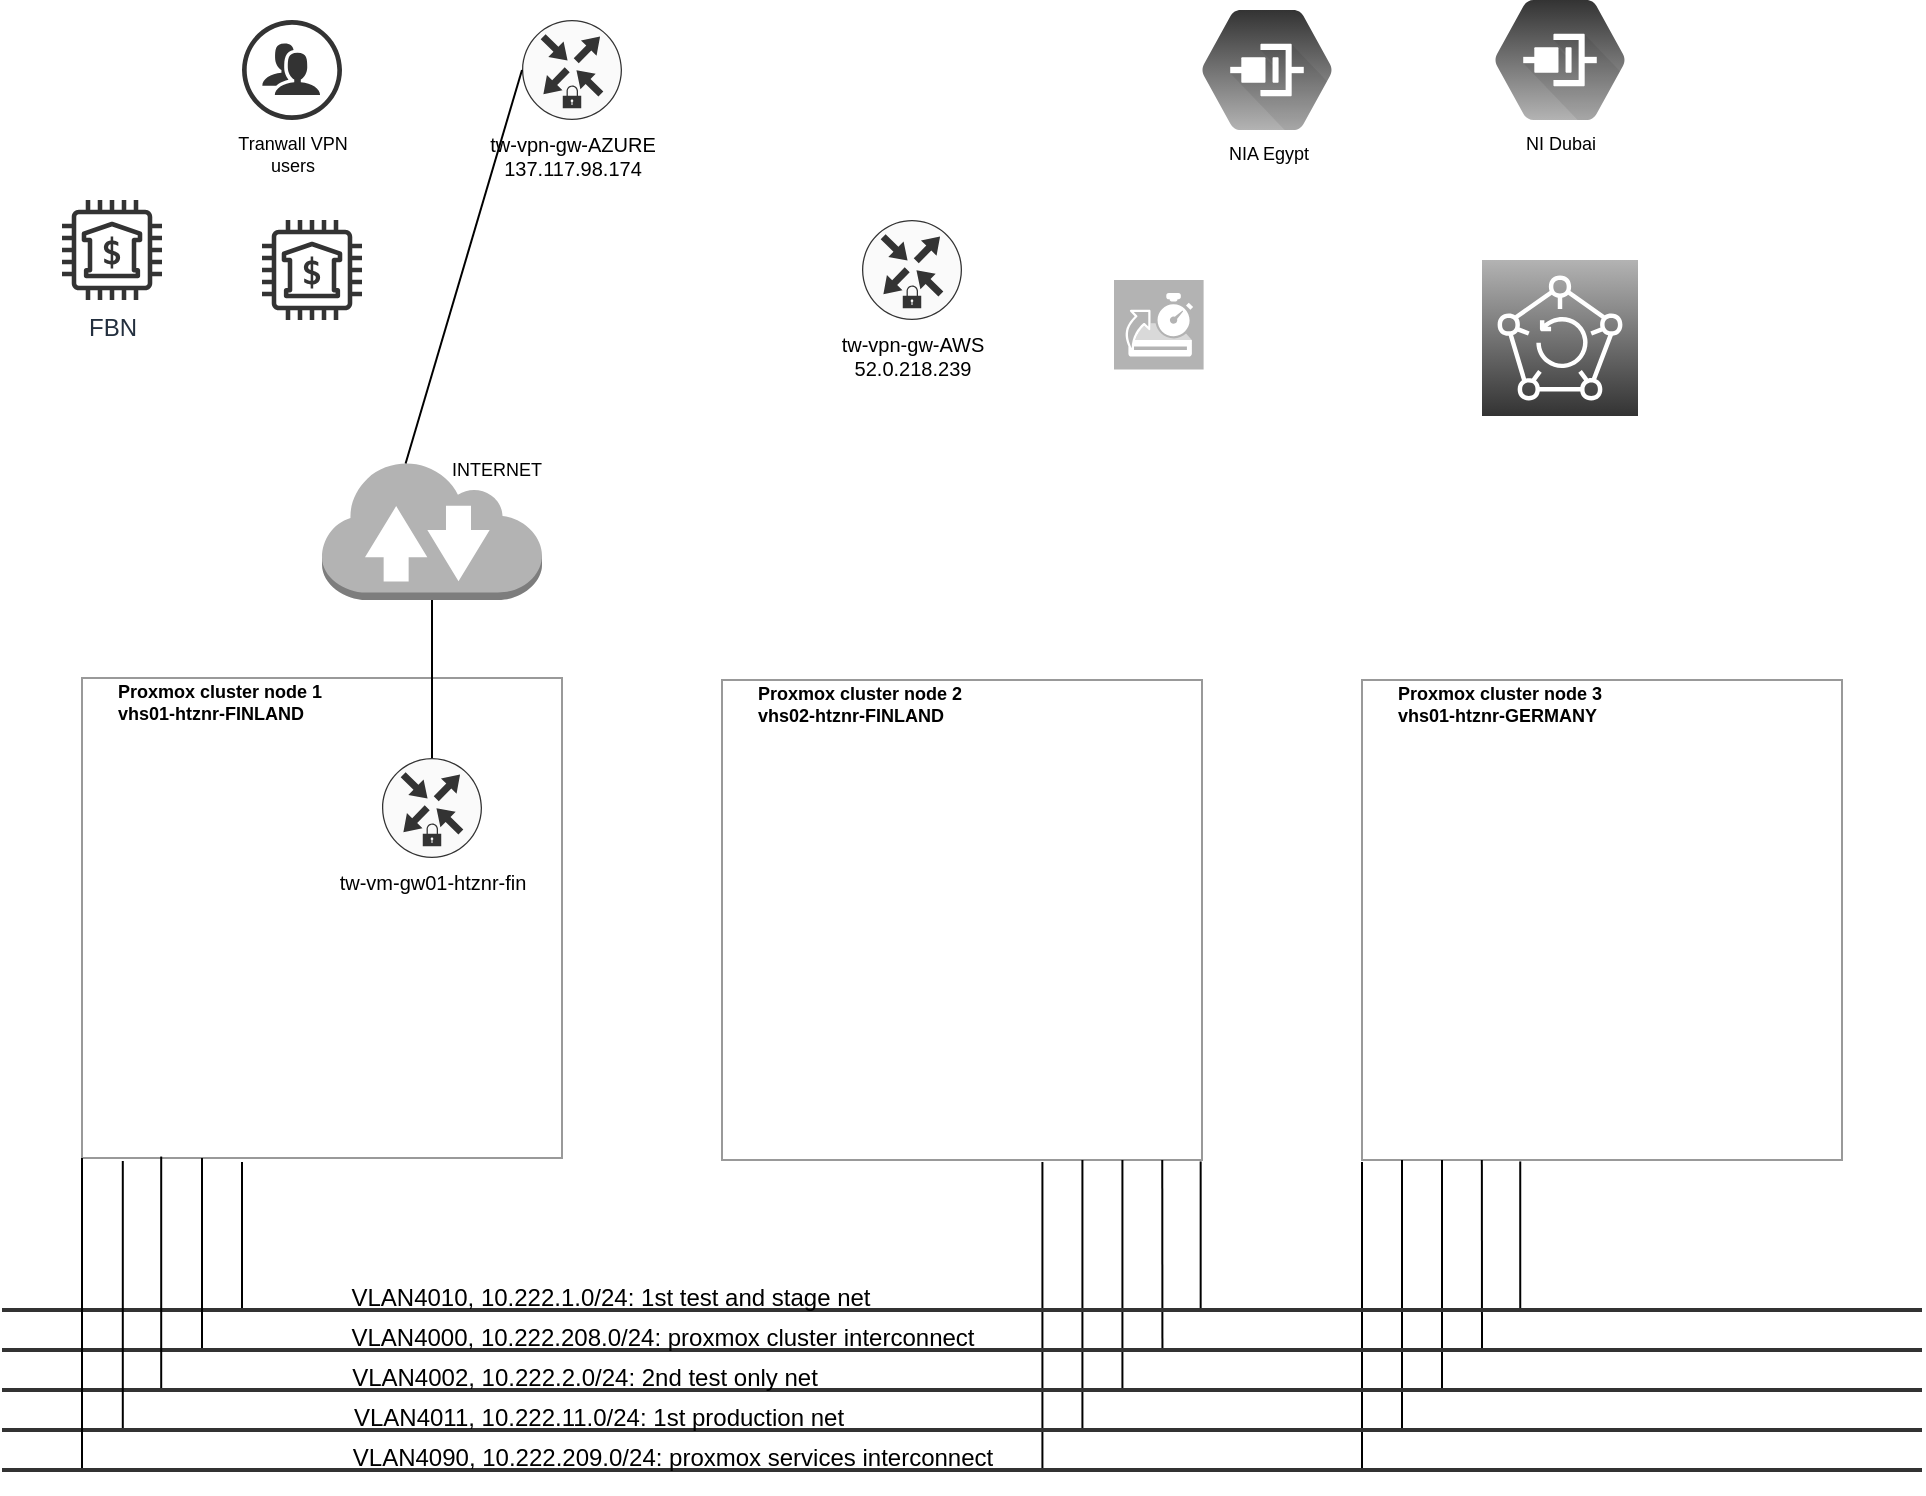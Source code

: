 <mxfile version="12.9.14" type="github">
  <diagram id="0o_vhkstpCKI-f3dBshT" name="Page-1">
    <mxGraphModel dx="1141" dy="953" grid="1" gridSize="10" guides="1" tooltips="1" connect="1" arrows="1" fold="1" page="1" pageScale="1" pageWidth="1169" pageHeight="827" math="0" shadow="0">
      <root>
        <mxCell id="0" />
        <mxCell id="1" parent="0" />
        <mxCell id="f9LvFph6c_8vfK9_kLuQ-5" value="" style="group" vertex="1" connectable="0" parent="1">
          <mxGeometry x="120" y="399" width="240" height="270" as="geometry" />
        </mxCell>
        <mxCell id="f9LvFph6c_8vfK9_kLuQ-4" value="" style="whiteSpace=wrap;html=1;aspect=fixed;fillColor=none;strokeColor=#999999;" vertex="1" parent="f9LvFph6c_8vfK9_kLuQ-5">
          <mxGeometry width="240" height="240" as="geometry" />
        </mxCell>
        <mxCell id="f9LvFph6c_8vfK9_kLuQ-1" value="Proxmox cluster node 1&lt;br&gt;vhs01-htznr-FINLAND" style="shape=image;html=1;verticalAlign=middle;verticalLabelPosition=middle;labelBackgroundColor=#ffffff;imageAspect=0;aspect=fixed;image=https://cdn4.iconfinder.com/data/icons/logos-brands-5/24/proxmox-128.png;labelPosition=right;align=left;fontSize=9;fontStyle=1;spacing=2;spacingBottom=-8;" vertex="1" parent="f9LvFph6c_8vfK9_kLuQ-5">
          <mxGeometry width="16.216" height="16.216" as="geometry" />
        </mxCell>
        <mxCell id="f9LvFph6c_8vfK9_kLuQ-47" value="tw-vm-gw01-htznr-fin" style="points=[[0.5,0,0],[1,0.5,0],[0.5,1,0],[0,0.5,0],[0.145,0.145,0],[0.856,0.145,0],[0.855,0.856,0],[0.145,0.855,0]];verticalLabelPosition=bottom;html=1;verticalAlign=top;aspect=fixed;align=center;pointerEvents=1;shape=mxgraph.cisco19.rect;prIcon=secure_router;fillColor=#FAFAFA;strokeColor=#333333;fontSize=10;" vertex="1" parent="f9LvFph6c_8vfK9_kLuQ-5">
          <mxGeometry x="150" y="40" width="50" height="50" as="geometry" />
        </mxCell>
        <mxCell id="f9LvFph6c_8vfK9_kLuQ-6" value="" style="group;fontStyle=1" vertex="1" connectable="0" parent="1">
          <mxGeometry x="440" y="400" width="240" height="270" as="geometry" />
        </mxCell>
        <mxCell id="f9LvFph6c_8vfK9_kLuQ-7" value="" style="whiteSpace=wrap;html=1;aspect=fixed;fillColor=none;strokeColor=#999999;" vertex="1" parent="f9LvFph6c_8vfK9_kLuQ-6">
          <mxGeometry width="240" height="240" as="geometry" />
        </mxCell>
        <mxCell id="f9LvFph6c_8vfK9_kLuQ-8" value="Proxmox cluster node 2&lt;br&gt;vhs02-htznr-FINLAND" style="shape=image;html=1;verticalAlign=middle;verticalLabelPosition=middle;labelBackgroundColor=#ffffff;imageAspect=0;aspect=fixed;image=https://cdn4.iconfinder.com/data/icons/logos-brands-5/24/proxmox-128.png;labelPosition=right;align=left;fontSize=9;fontStyle=1;spacing=2;spacingBottom=-8;" vertex="1" parent="f9LvFph6c_8vfK9_kLuQ-6">
          <mxGeometry width="16.216" height="16.216" as="geometry" />
        </mxCell>
        <mxCell id="f9LvFph6c_8vfK9_kLuQ-28" value="" style="orthogonalLoop=1;jettySize=auto;html=1;endArrow=none;strokeWidth=1;fontColor=#000000;fontSize=12;verticalAlign=top;strokeColor=#000000;fillColor=#ffffff;spacingTop=4;entryX=0.663;entryY=1.003;entryDx=0;entryDy=0;entryPerimeter=0;" edge="1" parent="f9LvFph6c_8vfK9_kLuQ-6">
          <mxGeometry relative="1" as="geometry">
            <mxPoint x="239.33" y="240.72" as="targetPoint" />
            <mxPoint x="239.33" y="314" as="sourcePoint" />
          </mxGeometry>
        </mxCell>
        <mxCell id="f9LvFph6c_8vfK9_kLuQ-29" value="" style="orthogonalLoop=1;jettySize=auto;html=1;endArrow=none;strokeWidth=1;fontColor=#000000;fontSize=12;verticalAlign=top;strokeColor=#000000;fillColor=#ffffff;spacingTop=4;entryX=0.583;entryY=1;entryDx=0;entryDy=0;entryPerimeter=0;" edge="1" parent="f9LvFph6c_8vfK9_kLuQ-6">
          <mxGeometry relative="1" as="geometry">
            <mxPoint x="220.13" y="240" as="targetPoint" />
            <mxPoint x="220.21" y="334" as="sourcePoint" />
          </mxGeometry>
        </mxCell>
        <mxCell id="f9LvFph6c_8vfK9_kLuQ-30" value="" style="orthogonalLoop=1;jettySize=auto;html=1;endArrow=none;strokeWidth=1;fontColor=#000000;fontSize=12;verticalAlign=top;strokeColor=#000000;fillColor=#ffffff;spacingTop=4;entryX=0.5;entryY=1;entryDx=0;entryDy=0;" edge="1" parent="f9LvFph6c_8vfK9_kLuQ-6">
          <mxGeometry relative="1" as="geometry">
            <mxPoint x="200.21" y="240" as="targetPoint" />
            <mxPoint x="200.21" y="354" as="sourcePoint" />
          </mxGeometry>
        </mxCell>
        <mxCell id="f9LvFph6c_8vfK9_kLuQ-31" value="" style="orthogonalLoop=1;jettySize=auto;html=1;endArrow=none;strokeWidth=1;fontColor=#000000;fontSize=12;verticalAlign=top;strokeColor=#000000;fillColor=#ffffff;spacingTop=4;" edge="1" parent="f9LvFph6c_8vfK9_kLuQ-6">
          <mxGeometry relative="1" as="geometry">
            <mxPoint x="180.21" y="240" as="targetPoint" />
            <mxPoint x="180.21" y="374" as="sourcePoint" />
          </mxGeometry>
        </mxCell>
        <mxCell id="f9LvFph6c_8vfK9_kLuQ-32" value="" style="orthogonalLoop=1;jettySize=auto;html=1;endArrow=none;strokeWidth=1;fontColor=#000000;fontSize=12;verticalAlign=top;strokeColor=#000000;fillColor=#ffffff;spacingTop=4;" edge="1" parent="f9LvFph6c_8vfK9_kLuQ-6">
          <mxGeometry relative="1" as="geometry">
            <mxPoint x="160.21" y="241" as="targetPoint" />
            <mxPoint x="160.21" y="394" as="sourcePoint" />
          </mxGeometry>
        </mxCell>
        <mxCell id="f9LvFph6c_8vfK9_kLuQ-9" value="" style="group" vertex="1" connectable="0" parent="1">
          <mxGeometry x="760" y="400" width="240" height="270" as="geometry" />
        </mxCell>
        <mxCell id="f9LvFph6c_8vfK9_kLuQ-10" value="" style="whiteSpace=wrap;html=1;aspect=fixed;fillColor=none;strokeColor=#999999;" vertex="1" parent="f9LvFph6c_8vfK9_kLuQ-9">
          <mxGeometry width="240" height="240" as="geometry" />
        </mxCell>
        <mxCell id="f9LvFph6c_8vfK9_kLuQ-11" value="Proxmox cluster node 3&lt;br&gt;vhs01-htznr-GERMANY" style="shape=image;html=1;verticalAlign=middle;verticalLabelPosition=middle;labelBackgroundColor=#ffffff;imageAspect=0;aspect=fixed;image=https://cdn4.iconfinder.com/data/icons/logos-brands-5/24/proxmox-128.png;labelPosition=right;align=left;fontSize=9;fontStyle=1;spacing=2;spacingBottom=-8;" vertex="1" parent="f9LvFph6c_8vfK9_kLuQ-9">
          <mxGeometry width="16.216" height="16.216" as="geometry" />
        </mxCell>
        <mxCell id="f9LvFph6c_8vfK9_kLuQ-42" value="" style="orthogonalLoop=1;jettySize=auto;html=1;endArrow=none;strokeWidth=1;fontColor=#000000;fontSize=12;verticalAlign=top;strokeColor=#000000;fillColor=#ffffff;spacingTop=4;entryX=0.663;entryY=1.003;entryDx=0;entryDy=0;entryPerimeter=0;" edge="1" parent="f9LvFph6c_8vfK9_kLuQ-9">
          <mxGeometry relative="1" as="geometry">
            <mxPoint x="79.12" y="240.72" as="targetPoint" />
            <mxPoint x="79.12" y="314" as="sourcePoint" />
          </mxGeometry>
        </mxCell>
        <mxCell id="f9LvFph6c_8vfK9_kLuQ-43" value="" style="orthogonalLoop=1;jettySize=auto;html=1;endArrow=none;strokeWidth=1;fontColor=#000000;fontSize=12;verticalAlign=top;strokeColor=#000000;fillColor=#ffffff;spacingTop=4;entryX=0.583;entryY=1;entryDx=0;entryDy=0;entryPerimeter=0;" edge="1" parent="f9LvFph6c_8vfK9_kLuQ-9">
          <mxGeometry relative="1" as="geometry">
            <mxPoint x="59.92" y="240" as="targetPoint" />
            <mxPoint x="60.0" y="334" as="sourcePoint" />
          </mxGeometry>
        </mxCell>
        <mxCell id="f9LvFph6c_8vfK9_kLuQ-44" value="" style="orthogonalLoop=1;jettySize=auto;html=1;endArrow=none;strokeWidth=1;fontColor=#000000;fontSize=12;verticalAlign=top;strokeColor=#000000;fillColor=#ffffff;spacingTop=4;entryX=0.5;entryY=1;entryDx=0;entryDy=0;" edge="1" parent="f9LvFph6c_8vfK9_kLuQ-9">
          <mxGeometry relative="1" as="geometry">
            <mxPoint x="40.0" y="240" as="targetPoint" />
            <mxPoint x="40.0" y="354.0" as="sourcePoint" />
          </mxGeometry>
        </mxCell>
        <mxCell id="f9LvFph6c_8vfK9_kLuQ-45" value="" style="orthogonalLoop=1;jettySize=auto;html=1;endArrow=none;strokeWidth=1;fontColor=#000000;fontSize=12;verticalAlign=top;strokeColor=#000000;fillColor=#ffffff;spacingTop=4;" edge="1" parent="f9LvFph6c_8vfK9_kLuQ-9">
          <mxGeometry relative="1" as="geometry">
            <mxPoint x="20.0" y="240" as="targetPoint" />
            <mxPoint x="20.0" y="374.0" as="sourcePoint" />
          </mxGeometry>
        </mxCell>
        <mxCell id="f9LvFph6c_8vfK9_kLuQ-46" value="" style="orthogonalLoop=1;jettySize=auto;html=1;endArrow=none;strokeWidth=1;fontColor=#000000;fontSize=12;verticalAlign=top;strokeColor=#000000;fillColor=#ffffff;spacingTop=4;" edge="1" parent="f9LvFph6c_8vfK9_kLuQ-9">
          <mxGeometry relative="1" as="geometry">
            <mxPoint x="-2.274e-13" y="241" as="targetPoint" />
            <mxPoint x="-2.274e-13" y="394.0" as="sourcePoint" />
          </mxGeometry>
        </mxCell>
        <mxCell id="f9LvFph6c_8vfK9_kLuQ-13" value="&lt;p style=&quot;line-height: 190%&quot;&gt;&lt;/p&gt;&lt;div&gt;&lt;/div&gt;VLAN4090, 10.222.209.0/24: proxmox services interconnect&lt;br&gt;&lt;p&gt;&lt;/p&gt;" style="line;strokeWidth=2;html=1;perimeter=backbonePerimeter;points=[];outlineConnect=0;strokeColor=#333333;spacingTop=0;verticalAlign=bottom;spacing=0;labelBackgroundColor=none;align=center;labelPosition=center;verticalLabelPosition=top;spacingBottom=-18;spacingRight=290;" vertex="1" parent="1">
          <mxGeometry x="80" y="790" width="960" height="10" as="geometry" />
        </mxCell>
        <mxCell id="f9LvFph6c_8vfK9_kLuQ-14" value="&lt;p style=&quot;line-height: 190%&quot;&gt;&lt;/p&gt;&lt;div&gt;&lt;/div&gt;VLAN4011, 10.222.11.0/24: 1st production net&lt;br&gt;&lt;p&gt;&lt;/p&gt;" style="line;strokeWidth=2;html=1;perimeter=backbonePerimeter;points=[];outlineConnect=0;strokeColor=#333333;spacingTop=0;verticalAlign=bottom;spacing=0;labelBackgroundColor=none;align=center;labelPosition=center;verticalLabelPosition=top;spacingBottom=-18;spacingRight=365;" vertex="1" parent="1">
          <mxGeometry x="80" y="770" width="960" height="10" as="geometry" />
        </mxCell>
        <mxCell id="f9LvFph6c_8vfK9_kLuQ-15" value="&lt;p style=&quot;line-height: 190%&quot;&gt;&lt;/p&gt;&lt;div&gt;&lt;/div&gt;VLAN4002, 10.222.2.0/24: 2nd test only net&lt;br&gt;&lt;p&gt;&lt;/p&gt;" style="line;strokeWidth=2;html=1;perimeter=backbonePerimeter;points=[];outlineConnect=0;strokeColor=#333333;spacingTop=0;verticalAlign=bottom;spacing=0;labelBackgroundColor=none;align=center;labelPosition=center;verticalLabelPosition=top;spacingBottom=-18;spacingRight=378;" vertex="1" parent="1">
          <mxGeometry x="80" y="750" width="960" height="10" as="geometry" />
        </mxCell>
        <mxCell id="f9LvFph6c_8vfK9_kLuQ-16" value="&lt;p style=&quot;line-height: 190%&quot;&gt;&lt;/p&gt;&lt;div&gt;&lt;/div&gt;VLAN4000, 10.222.208.0/24: proxmox cluster interconnect&lt;br&gt;&lt;p&gt;&lt;/p&gt;" style="line;strokeWidth=2;html=1;perimeter=backbonePerimeter;points=[];outlineConnect=0;strokeColor=#333333;spacingTop=0;verticalAlign=bottom;spacing=0;labelBackgroundColor=none;align=center;labelPosition=center;verticalLabelPosition=top;spacingBottom=-18;spacingRight=300;" vertex="1" parent="1">
          <mxGeometry x="80" y="730" width="960" height="10" as="geometry" />
        </mxCell>
        <mxCell id="f9LvFph6c_8vfK9_kLuQ-17" value="&lt;p style=&quot;line-height: 190%&quot;&gt;&lt;/p&gt;&lt;div&gt;&lt;/div&gt;VLAN4010, 10.222.1.0/24: 1st test and stage net&lt;br&gt;&lt;p&gt;&lt;/p&gt;" style="line;strokeWidth=2;html=1;perimeter=backbonePerimeter;points=[];outlineConnect=0;strokeColor=#333333;spacingTop=0;verticalAlign=bottom;spacing=0;labelBackgroundColor=none;align=center;labelPosition=center;verticalLabelPosition=top;spacingBottom=-18;spacingRight=352;" vertex="1" parent="1">
          <mxGeometry x="80" y="710" width="960" height="10" as="geometry" />
        </mxCell>
        <mxCell id="f9LvFph6c_8vfK9_kLuQ-18" value="" style="orthogonalLoop=1;jettySize=auto;html=1;endArrow=none;strokeWidth=1;fontColor=#000000;fontSize=12;verticalAlign=top;strokeColor=#000000;fillColor=#ffffff;spacingTop=4;" edge="1" parent="1" source="f9LvFph6c_8vfK9_kLuQ-17">
          <mxGeometry relative="1" as="geometry">
            <mxPoint x="200" y="641" as="targetPoint" />
            <mxPoint x="210" y="804" as="sourcePoint" />
          </mxGeometry>
        </mxCell>
        <mxCell id="f9LvFph6c_8vfK9_kLuQ-19" value="" style="orthogonalLoop=1;jettySize=auto;html=1;endArrow=none;strokeWidth=1;fontColor=#000000;fontSize=12;verticalAlign=top;strokeColor=#000000;fillColor=#ffffff;spacingTop=4;entryX=0.25;entryY=1;entryDx=0;entryDy=0;" edge="1" parent="1" source="f9LvFph6c_8vfK9_kLuQ-16" target="f9LvFph6c_8vfK9_kLuQ-4">
          <mxGeometry relative="1" as="geometry">
            <mxPoint x="260" y="650" as="targetPoint" />
            <mxPoint x="260" y="734" as="sourcePoint" />
          </mxGeometry>
        </mxCell>
        <mxCell id="f9LvFph6c_8vfK9_kLuQ-20" value="" style="orthogonalLoop=1;jettySize=auto;html=1;endArrow=none;strokeWidth=1;fontColor=#000000;fontSize=12;verticalAlign=top;strokeColor=#000000;fillColor=#ffffff;spacingTop=4;entryX=0.165;entryY=0.997;entryDx=0;entryDy=0;entryPerimeter=0;" edge="1" parent="1" source="f9LvFph6c_8vfK9_kLuQ-15" target="f9LvFph6c_8vfK9_kLuQ-4">
          <mxGeometry relative="1" as="geometry">
            <mxPoint x="255" y="640" as="targetPoint" />
            <mxPoint x="278" y="724" as="sourcePoint" />
          </mxGeometry>
        </mxCell>
        <mxCell id="f9LvFph6c_8vfK9_kLuQ-21" value="" style="orthogonalLoop=1;jettySize=auto;html=1;endArrow=none;strokeWidth=1;fontColor=#000000;fontSize=12;verticalAlign=top;strokeColor=#000000;fillColor=#ffffff;spacingTop=4;entryX=0.085;entryY=1.006;entryDx=0;entryDy=0;entryPerimeter=0;" edge="1" parent="1" source="f9LvFph6c_8vfK9_kLuQ-14" target="f9LvFph6c_8vfK9_kLuQ-4">
          <mxGeometry relative="1" as="geometry">
            <mxPoint x="160" y="650" as="targetPoint" />
            <mxPoint x="265" y="764" as="sourcePoint" />
          </mxGeometry>
        </mxCell>
        <mxCell id="f9LvFph6c_8vfK9_kLuQ-22" value="" style="orthogonalLoop=1;jettySize=auto;html=1;endArrow=none;strokeWidth=1;fontColor=#000000;fontSize=12;verticalAlign=top;strokeColor=#000000;fillColor=#ffffff;spacingTop=4;entryX=0;entryY=1;entryDx=0;entryDy=0;" edge="1" parent="1" source="f9LvFph6c_8vfK9_kLuQ-13" target="f9LvFph6c_8vfK9_kLuQ-4">
          <mxGeometry relative="1" as="geometry">
            <mxPoint x="200" y="641" as="targetPoint" />
            <mxPoint x="250" y="784" as="sourcePoint" />
          </mxGeometry>
        </mxCell>
        <mxCell id="f9LvFph6c_8vfK9_kLuQ-52" value="tw-vpn-gw-AZURE&lt;br&gt;137.117.98.174" style="points=[[0.5,0,0],[1,0.5,0],[0.5,1,0],[0,0.5,0],[0.145,0.145,0],[0.856,0.145,0],[0.855,0.856,0],[0.145,0.855,0]];verticalLabelPosition=bottom;html=1;verticalAlign=top;aspect=fixed;align=center;pointerEvents=1;shape=mxgraph.cisco19.rect;prIcon=secure_router;fillColor=#FAFAFA;strokeColor=#333333;fontSize=10;" vertex="1" parent="1">
          <mxGeometry x="340" y="70" width="50" height="50" as="geometry" />
        </mxCell>
        <mxCell id="f9LvFph6c_8vfK9_kLuQ-53" value="tw-vpn-gw-AWS&lt;br&gt;52.0.218.239" style="points=[[0.5,0,0],[1,0.5,0],[0.5,1,0],[0,0.5,0],[0.145,0.145,0],[0.856,0.145,0],[0.855,0.856,0],[0.145,0.855,0]];verticalLabelPosition=bottom;html=1;verticalAlign=top;aspect=fixed;align=center;pointerEvents=1;shape=mxgraph.cisco19.rect;prIcon=secure_router;fillColor=#FAFAFA;strokeColor=#333333;fontSize=10;" vertex="1" parent="1">
          <mxGeometry x="510" y="170" width="50" height="50" as="geometry" />
        </mxCell>
        <mxCell id="f9LvFph6c_8vfK9_kLuQ-57" value="Tranwall VPN&lt;br&gt;users" style="verticalLabelPosition=bottom;html=1;fillColor=#333333;verticalAlign=top;pointerEvents=1;align=center;points=[[0.25,0,0],[0.5,0,0],[0.75,0,0],[1,0.5,0],[0.75,1,0],[0.5,1,0],[0.25,1,0],[0,0.5,0],[0.125,0.25,0],[0.125,0.75,0],[0.875,0.25,0],[0.875,0.75,0]];shape=mxgraph.cisco_safe.design.users;strokeColor=#333333;strokeWidth=2;fontSize=9;" vertex="1" parent="1">
          <mxGeometry x="200" y="70" width="50" height="50" as="geometry" />
        </mxCell>
        <mxCell id="f9LvFph6c_8vfK9_kLuQ-61" value="INTERNET" style="outlineConnect=0;dashed=0;verticalLabelPosition=top;verticalAlign=bottom;align=left;html=1;shape=mxgraph.aws3.internet_2;fillColor=#B3B3B3;gradientColor=none;strokeColor=#333333;strokeWidth=2;fontSize=9;labelPosition=right;spacingBottom=-13;spacingLeft=-47;" vertex="1" parent="1">
          <mxGeometry x="240" y="290" width="110" height="70" as="geometry" />
        </mxCell>
        <mxCell id="f9LvFph6c_8vfK9_kLuQ-63" value="" style="edgeStyle=none;rounded=0;orthogonalLoop=1;jettySize=auto;html=1;strokeColor=#000000;strokeWidth=1;fontSize=9;align=right;endArrow=none;endFill=0;" edge="1" parent="1" source="f9LvFph6c_8vfK9_kLuQ-47" target="f9LvFph6c_8vfK9_kLuQ-61">
          <mxGeometry relative="1" as="geometry" />
        </mxCell>
        <mxCell id="f9LvFph6c_8vfK9_kLuQ-64" value="" style="edgeStyle=none;rounded=0;orthogonalLoop=1;jettySize=auto;html=1;strokeColor=#000000;strokeWidth=1;fontSize=9;align=right;endArrow=none;endFill=0;entryX=0;entryY=0.5;entryDx=0;entryDy=0;entryPerimeter=0;exitX=0.38;exitY=0.025;exitDx=0;exitDy=0;exitPerimeter=0;" edge="1" parent="1" source="f9LvFph6c_8vfK9_kLuQ-61" target="f9LvFph6c_8vfK9_kLuQ-52">
          <mxGeometry relative="1" as="geometry">
            <mxPoint x="305" y="449" as="sourcePoint" />
            <mxPoint x="305" y="370" as="targetPoint" />
          </mxGeometry>
        </mxCell>
        <mxCell id="f9LvFph6c_8vfK9_kLuQ-65" value="" style="outlineConnect=0;fontColor=#232F3E;gradientColor=#B3B3B3;gradientDirection=north;fillColor=#333333;strokeColor=#ffffff;dashed=0;verticalLabelPosition=bottom;verticalAlign=top;align=center;html=1;fontSize=12;fontStyle=0;aspect=fixed;shape=mxgraph.aws4.resourceIcon;resIcon=mxgraph.aws4.backup;" vertex="1" parent="1">
          <mxGeometry x="820" y="190" width="78" height="78" as="geometry" />
        </mxCell>
        <mxCell id="f9LvFph6c_8vfK9_kLuQ-66" value="" style="shadow=0;dashed=0;html=1;strokeColor=none;fillColor=#B3B3B3;labelPosition=center;verticalLabelPosition=bottom;verticalAlign=top;align=center;outlineConnect=0;shape=mxgraph.veeam.2d.backup_from_storage_snapshots;fontSize=9;" vertex="1" parent="1">
          <mxGeometry x="636" y="200" width="44.8" height="44.8" as="geometry" />
        </mxCell>
        <mxCell id="f9LvFph6c_8vfK9_kLuQ-72" value="FBN" style="outlineConnect=0;fontColor=#232F3E;gradientColor=none;fillColor=#333333;strokeColor=none;dashed=0;verticalLabelPosition=bottom;verticalAlign=top;align=center;html=1;fontSize=12;fontStyle=0;aspect=fixed;pointerEvents=1;shape=mxgraph.aws4.bank;" vertex="1" parent="1">
          <mxGeometry x="110" y="160" width="50" height="50" as="geometry" />
        </mxCell>
        <mxCell id="f9LvFph6c_8vfK9_kLuQ-73" value="" style="outlineConnect=0;fontColor=#232F3E;gradientColor=none;fillColor=#333333;strokeColor=none;dashed=0;verticalLabelPosition=bottom;verticalAlign=top;align=center;html=1;fontSize=12;fontStyle=0;aspect=fixed;pointerEvents=1;shape=mxgraph.aws4.bank;" vertex="1" parent="1">
          <mxGeometry x="210" y="170" width="50" height="50" as="geometry" />
        </mxCell>
        <mxCell id="f9LvFph6c_8vfK9_kLuQ-76" value="NIA Egypt" style="shape=mxgraph.gcp.networking.cloud_partner_interconnect;html=1;fillColor=#333333;gradientColor=#B3B3B3;strokeColor=none;verticalLabelPosition=bottom;verticalAlign=top;align=center;fontSize=9;" vertex="1" parent="1">
          <mxGeometry x="680" y="65" width="65" height="60" as="geometry" />
        </mxCell>
        <mxCell id="f9LvFph6c_8vfK9_kLuQ-77" value="NI Dubai" style="shape=mxgraph.gcp.networking.cloud_partner_interconnect;html=1;fillColor=#333333;gradientColor=#B3B3B3;strokeColor=none;verticalLabelPosition=bottom;verticalAlign=top;align=center;fontSize=9;" vertex="1" parent="1">
          <mxGeometry x="826.5" y="60" width="65" height="60" as="geometry" />
        </mxCell>
      </root>
    </mxGraphModel>
  </diagram>
</mxfile>
